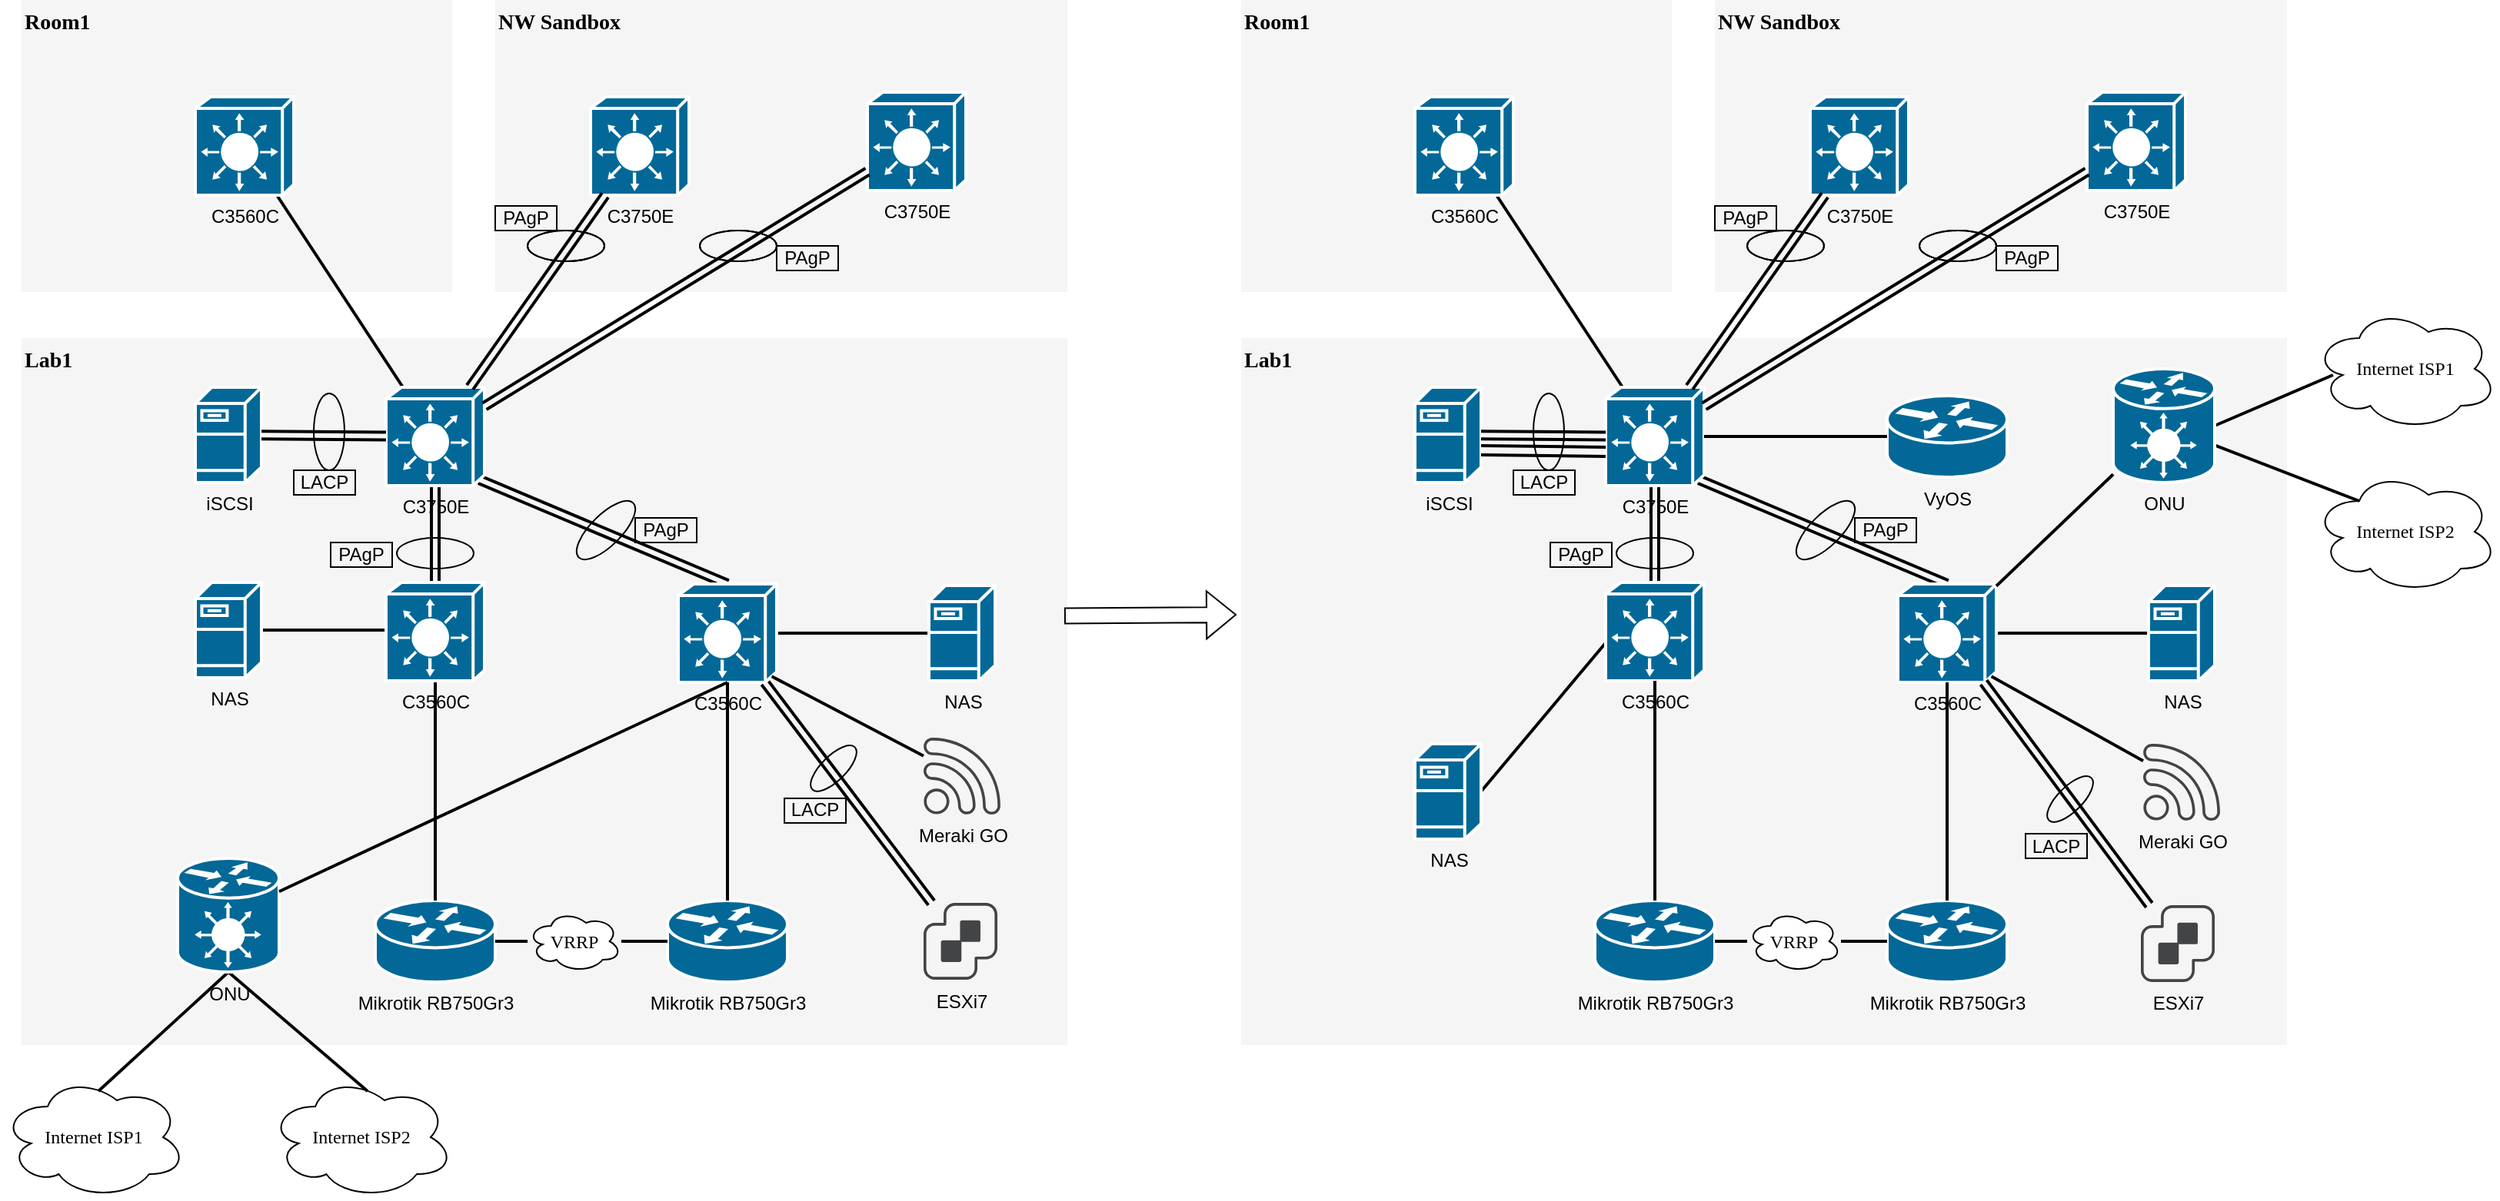 <mxfile version="24.5.4" type="github">
  <diagram name="Page-1" id="c37626ed-c26b-45fb-9056-f9ebc6bb27b6">
    <mxGraphModel dx="1613" dy="947" grid="1" gridSize="10" guides="1" tooltips="1" connect="1" arrows="1" fold="1" page="1" pageScale="1" pageWidth="1100" pageHeight="850" background="none" math="0" shadow="0">
      <root>
        <mxCell id="0" />
        <mxCell id="1" parent="0" />
        <mxCell id="PRFYFruZK7KHjC_jC7j3-17" value="NW Sandbox" style="whiteSpace=wrap;html=1;rounded=0;shadow=0;comic=0;strokeWidth=1;fontFamily=Verdana;fontSize=14;fillColor=#f5f5f5;strokeColor=none;verticalAlign=top;fontStyle=1;movable=1;resizable=1;rotatable=1;deletable=1;editable=1;locked=0;connectable=1;align=left;" parent="1" vertex="1">
          <mxGeometry x="768" y="50" width="372" height="190" as="geometry" />
        </mxCell>
        <mxCell id="PRFYFruZK7KHjC_jC7j3-15" value="Room1" style="whiteSpace=wrap;html=1;rounded=0;shadow=0;comic=0;strokeWidth=1;fontFamily=Verdana;fontSize=14;fillColor=#f5f5f5;strokeColor=none;verticalAlign=top;fontStyle=1;movable=1;resizable=1;rotatable=1;deletable=1;editable=1;locked=0;connectable=1;align=left;" parent="1" vertex="1">
          <mxGeometry x="460" y="50" width="280" height="190" as="geometry" />
        </mxCell>
        <mxCell id="1c7a67bf8fd3230f-83" value="Lab1" style="whiteSpace=wrap;html=1;rounded=0;shadow=0;comic=0;strokeWidth=1;fontFamily=Verdana;fontSize=14;fillColor=#f5f5f5;strokeColor=none;verticalAlign=top;fontStyle=1;movable=1;resizable=1;rotatable=1;deletable=1;editable=1;locked=0;connectable=1;align=left;" parent="1" vertex="1">
          <mxGeometry x="460" y="270" width="680" height="460" as="geometry" />
        </mxCell>
        <mxCell id="1c7a67bf8fd3230f-37" style="edgeStyle=none;html=1;labelBackgroundColor=none;startFill=0;endArrow=none;endFill=0;strokeWidth=2;fontFamily=Verdana;fontSize=12;shape=link;" parent="1" source="PRFYFruZK7KHjC_jC7j3-8" target="PRFYFruZK7KHjC_jC7j3-12" edge="1">
          <mxGeometry relative="1" as="geometry">
            <mxPoint x="697" y="489.394" as="sourcePoint" />
            <mxPoint x="486" y="254.902" as="targetPoint" />
          </mxGeometry>
        </mxCell>
        <mxCell id="1c7a67bf8fd3230f-50" style="edgeStyle=none;html=1;labelBackgroundColor=none;startFill=0;endArrow=none;endFill=0;strokeWidth=2;fontFamily=Verdana;fontSize=12;exitX=0.95;exitY=0.94;exitDx=0;exitDy=0;exitPerimeter=0;entryX=0.5;entryY=0;entryDx=0;entryDy=0;entryPerimeter=0;shape=link;" parent="1" source="PRFYFruZK7KHjC_jC7j3-11" target="PRFYFruZK7KHjC_jC7j3-8" edge="1">
          <mxGeometry relative="1" as="geometry">
            <mxPoint x="1022.7" y="344.995" as="sourcePoint" />
            <mxPoint x="969.998" y="407.63" as="targetPoint" />
          </mxGeometry>
        </mxCell>
        <mxCell id="1c7a67bf8fd3230f-64" style="edgeStyle=none;html=1;labelBackgroundColor=none;startFill=0;endArrow=none;endFill=0;strokeWidth=2;fontFamily=Verdana;fontSize=12;entryX=1;entryY=0.5;entryDx=0;entryDy=0;entryPerimeter=0;exitX=0.109;exitY=0.484;exitDx=0;exitDy=0;exitPerimeter=0;" parent="1" source="PRFYFruZK7KHjC_jC7j3-34" target="PRFYFruZK7KHjC_jC7j3-14" edge="1">
          <mxGeometry relative="1" as="geometry">
            <mxPoint x="697" y="462" as="sourcePoint" />
            <mxPoint x="789" y="89.997" as="targetPoint" />
          </mxGeometry>
        </mxCell>
        <mxCell id="1c7a67bf8fd3230f-65" style="edgeStyle=none;html=1;labelBackgroundColor=none;startFill=0;endArrow=none;endFill=0;strokeWidth=2;fontFamily=Verdana;fontSize=12;entryX=0.5;entryY=0.172;entryDx=0;entryDy=0;entryPerimeter=0;exitX=0.5;exitY=1;exitDx=0;exitDy=0;exitPerimeter=0;shape=link;" parent="1" source="PRFYFruZK7KHjC_jC7j3-11" target="PRFYFruZK7KHjC_jC7j3-34" edge="1">
          <mxGeometry relative="1" as="geometry">
            <mxPoint x="700" y="109.997" as="sourcePoint" />
            <mxPoint x="729" y="430" as="targetPoint" />
          </mxGeometry>
        </mxCell>
        <mxCell id="1c7a67bf8fd3230f-42" style="edgeStyle=none;html=1;labelBackgroundColor=none;startFill=0;endArrow=none;endFill=0;strokeWidth=2;fontFamily=Verdana;fontSize=12;" parent="1" source="PRFYFruZK7KHjC_jC7j3-8" target="PRFYFruZK7KHjC_jC7j3-13" edge="1">
          <mxGeometry relative="1" as="geometry">
            <mxPoint x="1070" y="210" as="sourcePoint" />
            <mxPoint x="1138" y="210" as="targetPoint" />
          </mxGeometry>
        </mxCell>
        <mxCell id="1c7a67bf8fd3230f-43" style="edgeStyle=none;html=1;labelBackgroundColor=none;startFill=0;endArrow=none;endFill=0;strokeWidth=2;fontFamily=Verdana;fontSize=12;" parent="1" source="PRFYFruZK7KHjC_jC7j3-16" target="PRFYFruZK7KHjC_jC7j3-11" edge="1">
          <mxGeometry relative="1" as="geometry">
            <mxPoint x="1230" y="190.896" as="sourcePoint" />
            <mxPoint x="1278" y="160.0" as="targetPoint" />
          </mxGeometry>
        </mxCell>
        <mxCell id="1c7a67bf8fd3230f-15" value="Internet ISP2" style="ellipse;shape=cloud;whiteSpace=wrap;html=1;rounded=0;shadow=0;comic=0;strokeWidth=1;fontFamily=Verdana;fontSize=12;" parent="1" vertex="1">
          <mxGeometry x="621" y="750" width="120" height="80" as="geometry" />
        </mxCell>
        <mxCell id="1c7a67bf8fd3230f-47" value="&lt;span style=&quot;font-family: Helvetica;&quot;&gt;Mikrotik&amp;nbsp;&lt;/span&gt;&lt;font face=&quot;Helvetica&quot;&gt;RB750Gr3&lt;/font&gt;" style="shape=mxgraph.cisco.routers.router;html=1;dashed=0;fillColor=#036897;strokeColor=#ffffff;strokeWidth=2;verticalLabelPosition=bottom;verticalAlign=top;rounded=0;shadow=0;comic=0;fontFamily=Verdana;fontSize=12;" parent="1" vertex="1">
          <mxGeometry x="690" y="636" width="78" height="53" as="geometry" />
        </mxCell>
        <mxCell id="1c7a67bf8fd3230f-52" style="edgeStyle=none;html=1;labelBackgroundColor=none;startFill=0;endArrow=none;endFill=0;strokeWidth=2;fontFamily=Verdana;fontSize=12;exitX=0.5;exitY=1;exitDx=0;exitDy=0;exitPerimeter=0;entryX=0.533;entryY=0.125;entryDx=0;entryDy=0;entryPerimeter=0;" parent="1" source="3kos_RBi09_HHNbebqQq-1" target="1c7a67bf8fd3230f-15" edge="1">
          <mxGeometry relative="1" as="geometry" />
        </mxCell>
        <mxCell id="1c7a67bf8fd3230f-48" value="&lt;span style=&quot;font-family: Helvetica;&quot;&gt;Mikrotik&amp;nbsp;&lt;/span&gt;&lt;font face=&quot;Helvetica&quot;&gt;RB750Gr3&lt;/font&gt;" style="shape=mxgraph.cisco.routers.router;html=1;dashed=0;fillColor=#036897;strokeColor=#ffffff;strokeWidth=2;verticalLabelPosition=bottom;verticalAlign=top;rounded=0;shadow=0;comic=0;fontFamily=Verdana;fontSize=12;" parent="1" vertex="1">
          <mxGeometry x="880" y="636" width="78" height="53" as="geometry" />
        </mxCell>
        <mxCell id="PRFYFruZK7KHjC_jC7j3-2" value="Internet ISP1" style="ellipse;shape=cloud;whiteSpace=wrap;html=1;rounded=0;shadow=0;comic=0;strokeWidth=1;fontFamily=Verdana;fontSize=12;" parent="1" vertex="1">
          <mxGeometry x="447" y="750" width="120" height="80" as="geometry" />
        </mxCell>
        <mxCell id="PRFYFruZK7KHjC_jC7j3-3" style="edgeStyle=none;html=1;labelBackgroundColor=none;startFill=0;endArrow=none;endFill=0;strokeWidth=2;fontFamily=Verdana;fontSize=12;exitX=0.5;exitY=1;exitDx=0;exitDy=0;exitPerimeter=0;entryX=0.525;entryY=0.125;entryDx=0;entryDy=0;entryPerimeter=0;" parent="1" source="3kos_RBi09_HHNbebqQq-1" target="PRFYFruZK7KHjC_jC7j3-2" edge="1">
          <mxGeometry relative="1" as="geometry">
            <mxPoint x="1120" y="710" as="sourcePoint" />
            <mxPoint x="1181" y="760" as="targetPoint" />
          </mxGeometry>
        </mxCell>
        <mxCell id="PRFYFruZK7KHjC_jC7j3-8" value="C3560C" style="shape=mxgraph.cisco.switches.layer_3_switch;sketch=0;html=1;pointerEvents=1;dashed=0;fillColor=#036897;strokeColor=#ffffff;strokeWidth=2;verticalLabelPosition=bottom;verticalAlign=top;align=center;outlineConnect=0;" parent="1" vertex="1">
          <mxGeometry x="887" y="430" width="64" height="64" as="geometry" />
        </mxCell>
        <mxCell id="PRFYFruZK7KHjC_jC7j3-11" value="C3750E" style="shape=mxgraph.cisco.switches.layer_3_switch;sketch=0;html=1;pointerEvents=1;dashed=0;fillColor=#036897;strokeColor=#ffffff;strokeWidth=2;verticalLabelPosition=bottom;verticalAlign=top;align=center;outlineConnect=0;" parent="1" vertex="1">
          <mxGeometry x="697" y="302" width="64" height="64" as="geometry" />
        </mxCell>
        <mxCell id="PRFYFruZK7KHjC_jC7j3-12" value="ESXi7" style="sketch=0;pointerEvents=1;shadow=0;dashed=0;html=1;strokeColor=none;fillColor=#434445;aspect=fixed;labelPosition=center;verticalLabelPosition=bottom;verticalAlign=top;align=center;outlineConnect=0;shape=mxgraph.vvd.vcenter_server;" parent="1" vertex="1">
          <mxGeometry x="1046.5" y="637.5" width="48" height="50" as="geometry" />
        </mxCell>
        <mxCell id="PRFYFruZK7KHjC_jC7j3-13" value="NAS" style="shape=mxgraph.cisco.servers.fileserver;html=1;pointerEvents=1;dashed=0;fillColor=#036897;strokeColor=#ffffff;strokeWidth=2;verticalLabelPosition=bottom;verticalAlign=top;align=center;outlineConnect=0;" parent="1" vertex="1">
          <mxGeometry x="1050" y="431" width="43" height="62" as="geometry" />
        </mxCell>
        <mxCell id="PRFYFruZK7KHjC_jC7j3-14" value="NAS" style="shape=mxgraph.cisco.servers.fileserver;html=1;pointerEvents=1;dashed=0;fillColor=#036897;strokeColor=#ffffff;strokeWidth=2;verticalLabelPosition=bottom;verticalAlign=top;align=center;outlineConnect=0;" parent="1" vertex="1">
          <mxGeometry x="573" y="429" width="43" height="62" as="geometry" />
        </mxCell>
        <mxCell id="PRFYFruZK7KHjC_jC7j3-16" value="C&lt;span style=&quot;background-color: initial;&quot;&gt;3560C&lt;/span&gt;" style="shape=mxgraph.cisco.switches.layer_3_switch;sketch=0;html=1;pointerEvents=1;dashed=0;fillColor=#036897;strokeColor=#ffffff;strokeWidth=2;verticalLabelPosition=bottom;verticalAlign=top;align=center;outlineConnect=0;" parent="1" vertex="1">
          <mxGeometry x="573" y="113" width="64" height="64" as="geometry" />
        </mxCell>
        <mxCell id="PRFYFruZK7KHjC_jC7j3-18" value="C3750E" style="shape=mxgraph.cisco.switches.layer_3_switch;sketch=0;html=1;pointerEvents=1;dashed=0;fillColor=#036897;strokeColor=#ffffff;strokeWidth=2;verticalLabelPosition=bottom;verticalAlign=top;align=center;outlineConnect=0;" parent="1" vertex="1">
          <mxGeometry x="830" y="113" width="64" height="64" as="geometry" />
        </mxCell>
        <mxCell id="PRFYFruZK7KHjC_jC7j3-19" value="C3750E" style="shape=mxgraph.cisco.switches.layer_3_switch;sketch=0;html=1;pointerEvents=1;dashed=0;fillColor=#036897;strokeColor=#ffffff;strokeWidth=2;verticalLabelPosition=bottom;verticalAlign=top;align=center;outlineConnect=0;" parent="1" vertex="1">
          <mxGeometry x="1010" y="110" width="64" height="64" as="geometry" />
        </mxCell>
        <mxCell id="PRFYFruZK7KHjC_jC7j3-21" value="iSCSI" style="shape=mxgraph.cisco.servers.fileserver;html=1;pointerEvents=1;dashed=0;fillColor=#036897;strokeColor=#ffffff;strokeWidth=2;verticalLabelPosition=bottom;verticalAlign=top;align=center;outlineConnect=0;" parent="1" vertex="1">
          <mxGeometry x="573" y="302" width="43" height="62" as="geometry" />
        </mxCell>
        <mxCell id="PRFYFruZK7KHjC_jC7j3-33" style="edgeStyle=none;html=1;labelBackgroundColor=none;startFill=0;endArrow=none;endFill=0;strokeWidth=2;fontFamily=Verdana;fontSize=12;entryX=0.5;entryY=0;entryDx=0;entryDy=0;entryPerimeter=0;" parent="1" source="PRFYFruZK7KHjC_jC7j3-34" target="1c7a67bf8fd3230f-47" edge="1">
          <mxGeometry relative="1" as="geometry">
            <mxPoint x="729" y="494" as="sourcePoint" />
            <mxPoint x="941" y="618" as="targetPoint" />
          </mxGeometry>
        </mxCell>
        <mxCell id="PRFYFruZK7KHjC_jC7j3-34" value="C3560C" style="shape=mxgraph.cisco.switches.layer_3_switch;sketch=0;html=1;pointerEvents=1;dashed=0;fillColor=#036897;strokeColor=#ffffff;strokeWidth=2;verticalLabelPosition=bottom;verticalAlign=top;align=center;outlineConnect=0;" parent="1" vertex="1">
          <mxGeometry x="697" y="429" width="64" height="64" as="geometry" />
        </mxCell>
        <mxCell id="PRFYFruZK7KHjC_jC7j3-35" style="edgeStyle=none;html=1;labelBackgroundColor=none;startFill=0;endArrow=none;endFill=0;strokeWidth=2;fontFamily=Verdana;fontSize=12;exitX=0.5;exitY=1;exitDx=0;exitDy=0;exitPerimeter=0;" parent="1" source="PRFYFruZK7KHjC_jC7j3-8" target="1c7a67bf8fd3230f-48" edge="1">
          <mxGeometry relative="1" as="geometry">
            <mxPoint x="979" y="503.5" as="sourcePoint" />
            <mxPoint x="979" y="646.5" as="targetPoint" />
          </mxGeometry>
        </mxCell>
        <mxCell id="PRFYFruZK7KHjC_jC7j3-36" style="edgeStyle=none;html=1;labelBackgroundColor=none;startFill=0;endArrow=none;endFill=0;strokeWidth=2;fontFamily=Verdana;fontSize=12;shape=link;" parent="1" source="PRFYFruZK7KHjC_jC7j3-21" target="PRFYFruZK7KHjC_jC7j3-11" edge="1">
          <mxGeometry relative="1" as="geometry">
            <mxPoint x="749" y="513" as="sourcePoint" />
            <mxPoint x="749" y="656" as="targetPoint" />
          </mxGeometry>
        </mxCell>
        <mxCell id="PRFYFruZK7KHjC_jC7j3-39" style="edgeStyle=none;html=1;labelBackgroundColor=none;startFill=0;endArrow=none;endFill=0;strokeWidth=2;fontFamily=Verdana;fontSize=12;shape=link;" parent="1" source="PRFYFruZK7KHjC_jC7j3-11" target="PRFYFruZK7KHjC_jC7j3-19" edge="1">
          <mxGeometry relative="1" as="geometry">
            <mxPoint x="910" y="250" as="sourcePoint" />
            <mxPoint x="991" y="251" as="targetPoint" />
          </mxGeometry>
        </mxCell>
        <mxCell id="PRFYFruZK7KHjC_jC7j3-52" value="" style="ellipse;whiteSpace=wrap;html=1;fillColor=none;" parent="1" vertex="1">
          <mxGeometry x="704" y="400" width="50" height="20" as="geometry" />
        </mxCell>
        <mxCell id="PRFYFruZK7KHjC_jC7j3-53" value="" style="ellipse;whiteSpace=wrap;html=1;fillColor=none;" parent="1" vertex="1">
          <mxGeometry x="901" y="200" width="50" height="20" as="geometry" />
        </mxCell>
        <mxCell id="PRFYFruZK7KHjC_jC7j3-55" value="" style="edgeStyle=none;html=1;labelBackgroundColor=none;startFill=0;endArrow=none;endFill=0;strokeWidth=2;fontFamily=Verdana;fontSize=12;shape=link;" parent="1" source="PRFYFruZK7KHjC_jC7j3-11" target="PRFYFruZK7KHjC_jC7j3-18" edge="1">
          <mxGeometry relative="1" as="geometry">
            <mxPoint x="752" y="302" as="sourcePoint" />
            <mxPoint x="807.389" y="219.644" as="targetPoint" />
          </mxGeometry>
        </mxCell>
        <mxCell id="PRFYFruZK7KHjC_jC7j3-58" value="" style="ellipse;whiteSpace=wrap;html=1;fillColor=none;direction=south;" parent="1" vertex="1">
          <mxGeometry x="650" y="306" width="20" height="50" as="geometry" />
        </mxCell>
        <mxCell id="PRFYFruZK7KHjC_jC7j3-61" value="" style="ellipse;whiteSpace=wrap;html=1;fillColor=none;" parent="1" vertex="1">
          <mxGeometry x="901" y="200" width="50" height="20" as="geometry" />
        </mxCell>
        <mxCell id="PRFYFruZK7KHjC_jC7j3-62" value="" style="ellipse;whiteSpace=wrap;html=1;fillColor=none;" parent="1" vertex="1">
          <mxGeometry x="789" y="200" width="50" height="20" as="geometry" />
        </mxCell>
        <mxCell id="PRFYFruZK7KHjC_jC7j3-65" value="" style="ellipse;whiteSpace=wrap;html=1;fillColor=none;" parent="1" vertex="1">
          <mxGeometry x="789" y="200" width="50" height="20" as="geometry" />
        </mxCell>
        <mxCell id="PRFYFruZK7KHjC_jC7j3-69" value="" style="ellipse;whiteSpace=wrap;html=1;fillColor=none;direction=south;rotation=45;" parent="1" vertex="1">
          <mxGeometry x="830" y="370" width="20" height="50" as="geometry" />
        </mxCell>
        <mxCell id="PRFYFruZK7KHjC_jC7j3-71" value="Meraki GO" style="sketch=0;pointerEvents=1;shadow=0;dashed=0;html=1;strokeColor=none;fillColor=#434445;aspect=fixed;labelPosition=center;verticalLabelPosition=bottom;verticalAlign=top;align=center;outlineConnect=0;shape=mxgraph.vvd.wi_fi;" parent="1" vertex="1">
          <mxGeometry x="1046.5" y="530" width="50" height="50" as="geometry" />
        </mxCell>
        <mxCell id="PRFYFruZK7KHjC_jC7j3-72" style="edgeStyle=none;html=1;labelBackgroundColor=none;startFill=0;endArrow=none;endFill=0;strokeWidth=2;fontFamily=Verdana;fontSize=12;exitX=0.95;exitY=0.94;exitDx=0;exitDy=0;exitPerimeter=0;" parent="1" source="PRFYFruZK7KHjC_jC7j3-8" target="PRFYFruZK7KHjC_jC7j3-71" edge="1">
          <mxGeometry relative="1" as="geometry">
            <mxPoint x="961" y="472" as="sourcePoint" />
            <mxPoint x="1060" y="472" as="targetPoint" />
          </mxGeometry>
        </mxCell>
        <mxCell id="PRFYFruZK7KHjC_jC7j3-77" value="" style="ellipse;whiteSpace=wrap;html=1;fillColor=none;direction=north;rotation=45;" parent="1" vertex="1">
          <mxGeometry x="980.005" y="530.495" width="16.01" height="39" as="geometry" />
        </mxCell>
        <mxCell id="PRFYFruZK7KHjC_jC7j3-81" value="LACP" style="rounded=0;whiteSpace=wrap;html=1;fillColor=none;" parent="1" vertex="1">
          <mxGeometry x="956.02" y="569.49" width="40" height="16" as="geometry" />
        </mxCell>
        <mxCell id="PRFYFruZK7KHjC_jC7j3-83" value="LACP" style="rounded=0;whiteSpace=wrap;html=1;fillColor=none;" parent="1" vertex="1">
          <mxGeometry x="637" y="356" width="40" height="16" as="geometry" />
        </mxCell>
        <mxCell id="PRFYFruZK7KHjC_jC7j3-84" value="PAgP" style="rounded=0;whiteSpace=wrap;html=1;fillColor=none;" parent="1" vertex="1">
          <mxGeometry x="859" y="387" width="40" height="16" as="geometry" />
        </mxCell>
        <mxCell id="PRFYFruZK7KHjC_jC7j3-85" value="PAgP" style="rounded=0;whiteSpace=wrap;html=1;fillColor=none;" parent="1" vertex="1">
          <mxGeometry x="661" y="403" width="40" height="16" as="geometry" />
        </mxCell>
        <mxCell id="PRFYFruZK7KHjC_jC7j3-86" value="PAgP" style="rounded=0;whiteSpace=wrap;html=1;fillColor=none;" parent="1" vertex="1">
          <mxGeometry x="768" y="184" width="40" height="16" as="geometry" />
        </mxCell>
        <mxCell id="PRFYFruZK7KHjC_jC7j3-87" value="PAgP" style="rounded=0;whiteSpace=wrap;html=1;fillColor=none;" parent="1" vertex="1">
          <mxGeometry x="951" y="210" width="40" height="16" as="geometry" />
        </mxCell>
        <mxCell id="PRFYFruZK7KHjC_jC7j3-147" value="" style="shape=flexArrow;endArrow=classic;html=1;rounded=0;exitX=0.997;exitY=0.393;exitDx=0;exitDy=0;exitPerimeter=0;" parent="1" source="1c7a67bf8fd3230f-83" edge="1">
          <mxGeometry width="50" height="50" relative="1" as="geometry">
            <mxPoint x="1270" y="460" as="sourcePoint" />
            <mxPoint x="1250" y="450" as="targetPoint" />
          </mxGeometry>
        </mxCell>
        <mxCell id="3kos_RBi09_HHNbebqQq-1" value="ONU" style="shape=mxgraph.cisco.hubs_and_gateways.generic_gateway;sketch=0;html=1;pointerEvents=1;dashed=0;fillColor=#036897;strokeColor=#ffffff;strokeWidth=2;verticalLabelPosition=bottom;verticalAlign=top;align=center;outlineConnect=0;" parent="1" vertex="1">
          <mxGeometry x="561.5" y="608.5" width="66" height="74" as="geometry" />
        </mxCell>
        <mxCell id="3kos_RBi09_HHNbebqQq-2" value="VRRP" style="ellipse;shape=cloud;whiteSpace=wrap;html=1;rounded=0;shadow=0;comic=0;strokeWidth=1;fontFamily=Verdana;fontSize=12;" parent="1" vertex="1">
          <mxGeometry x="789" y="642.5" width="61" height="40" as="geometry" />
        </mxCell>
        <mxCell id="3kos_RBi09_HHNbebqQq-3" style="edgeStyle=none;html=1;labelBackgroundColor=none;startFill=0;endArrow=none;endFill=0;strokeWidth=2;fontFamily=Verdana;fontSize=12;exitX=1;exitY=0.5;exitDx=0;exitDy=0;exitPerimeter=0;" parent="1" source="1c7a67bf8fd3230f-47" target="3kos_RBi09_HHNbebqQq-2" edge="1">
          <mxGeometry relative="1" as="geometry">
            <mxPoint x="820" y="720" as="sourcePoint" />
            <mxPoint x="925" y="860" as="targetPoint" />
          </mxGeometry>
        </mxCell>
        <mxCell id="3kos_RBi09_HHNbebqQq-4" style="edgeStyle=none;html=1;labelBackgroundColor=none;startFill=0;endArrow=none;endFill=0;strokeWidth=2;fontFamily=Verdana;fontSize=12;" parent="1" source="1c7a67bf8fd3230f-48" target="3kos_RBi09_HHNbebqQq-2" edge="1">
          <mxGeometry relative="1" as="geometry">
            <mxPoint x="778" y="673" as="sourcePoint" />
            <mxPoint x="799" y="673" as="targetPoint" />
          </mxGeometry>
        </mxCell>
        <mxCell id="3kos_RBi09_HHNbebqQq-5" style="edgeStyle=none;html=1;labelBackgroundColor=none;startFill=0;endArrow=none;endFill=0;strokeWidth=2;fontFamily=Verdana;fontSize=12;entryX=0.5;entryY=1;entryDx=0;entryDy=0;entryPerimeter=0;" parent="1" source="3kos_RBi09_HHNbebqQq-1" target="PRFYFruZK7KHjC_jC7j3-8" edge="1">
          <mxGeometry relative="1" as="geometry">
            <mxPoint x="610" y="730" as="sourcePoint" />
            <mxPoint x="657" y="775" as="targetPoint" />
          </mxGeometry>
        </mxCell>
        <mxCell id="3kos_RBi09_HHNbebqQq-14" value="NW Sandbox" style="whiteSpace=wrap;html=1;rounded=0;shadow=0;comic=0;strokeWidth=1;fontFamily=Verdana;fontSize=14;fillColor=#f5f5f5;strokeColor=none;verticalAlign=top;fontStyle=1;movable=1;resizable=1;rotatable=1;deletable=1;editable=1;locked=0;connectable=1;align=left;" parent="1" vertex="1">
          <mxGeometry x="1561" y="50" width="372" height="190" as="geometry" />
        </mxCell>
        <mxCell id="3kos_RBi09_HHNbebqQq-15" value="Room1" style="whiteSpace=wrap;html=1;rounded=0;shadow=0;comic=0;strokeWidth=1;fontFamily=Verdana;fontSize=14;fillColor=#f5f5f5;strokeColor=none;verticalAlign=top;fontStyle=1;movable=1;resizable=1;rotatable=1;deletable=1;editable=1;locked=0;connectable=1;align=left;" parent="1" vertex="1">
          <mxGeometry x="1253" y="50" width="280" height="190" as="geometry" />
        </mxCell>
        <mxCell id="3kos_RBi09_HHNbebqQq-16" value="Lab1" style="whiteSpace=wrap;html=1;rounded=0;shadow=0;comic=0;strokeWidth=1;fontFamily=Verdana;fontSize=14;fillColor=#f5f5f5;strokeColor=none;verticalAlign=top;fontStyle=1;movable=1;resizable=1;rotatable=1;deletable=1;editable=1;locked=0;connectable=1;align=left;" parent="1" vertex="1">
          <mxGeometry x="1253" y="270" width="680" height="460" as="geometry" />
        </mxCell>
        <mxCell id="3kos_RBi09_HHNbebqQq-19" style="edgeStyle=none;html=1;labelBackgroundColor=none;startFill=0;endArrow=none;endFill=0;strokeWidth=2;fontFamily=Verdana;fontSize=12;exitX=0.95;exitY=0.94;exitDx=0;exitDy=0;exitPerimeter=0;entryX=0.5;entryY=0;entryDx=0;entryDy=0;entryPerimeter=0;shape=link;" parent="1" source="3kos_RBi09_HHNbebqQq-31" target="3kos_RBi09_HHNbebqQq-30" edge="1">
          <mxGeometry relative="1" as="geometry">
            <mxPoint x="1815.7" y="344.995" as="sourcePoint" />
            <mxPoint x="1762.998" y="407.63" as="targetPoint" />
          </mxGeometry>
        </mxCell>
        <mxCell id="3kos_RBi09_HHNbebqQq-20" style="edgeStyle=none;html=1;labelBackgroundColor=none;startFill=0;endArrow=none;endFill=0;strokeWidth=2;fontFamily=Verdana;fontSize=12;entryX=1;entryY=0.5;entryDx=0;entryDy=0;entryPerimeter=0;exitX=0.109;exitY=0.484;exitDx=0;exitDy=0;exitPerimeter=0;" parent="1" source="3kos_RBi09_HHNbebqQq-41" target="3kos_RBi09_HHNbebqQq-34" edge="1">
          <mxGeometry relative="1" as="geometry">
            <mxPoint x="1490" y="462" as="sourcePoint" />
            <mxPoint x="1582" y="89.997" as="targetPoint" />
          </mxGeometry>
        </mxCell>
        <mxCell id="3kos_RBi09_HHNbebqQq-21" style="edgeStyle=none;html=1;labelBackgroundColor=none;startFill=0;endArrow=none;endFill=0;strokeWidth=2;fontFamily=Verdana;fontSize=12;entryX=0.5;entryY=0.172;entryDx=0;entryDy=0;entryPerimeter=0;exitX=0.5;exitY=1;exitDx=0;exitDy=0;exitPerimeter=0;shape=link;" parent="1" source="3kos_RBi09_HHNbebqQq-31" target="3kos_RBi09_HHNbebqQq-41" edge="1">
          <mxGeometry relative="1" as="geometry">
            <mxPoint x="1493" y="109.997" as="sourcePoint" />
            <mxPoint x="1522" y="430" as="targetPoint" />
          </mxGeometry>
        </mxCell>
        <mxCell id="3kos_RBi09_HHNbebqQq-22" style="edgeStyle=none;html=1;labelBackgroundColor=none;startFill=0;endArrow=none;endFill=0;strokeWidth=2;fontFamily=Verdana;fontSize=12;" parent="1" source="3kos_RBi09_HHNbebqQq-30" target="3kos_RBi09_HHNbebqQq-33" edge="1">
          <mxGeometry relative="1" as="geometry">
            <mxPoint x="1863" y="210" as="sourcePoint" />
            <mxPoint x="1931" y="210" as="targetPoint" />
          </mxGeometry>
        </mxCell>
        <mxCell id="3kos_RBi09_HHNbebqQq-23" style="edgeStyle=none;html=1;labelBackgroundColor=none;startFill=0;endArrow=none;endFill=0;strokeWidth=2;fontFamily=Verdana;fontSize=12;" parent="1" source="3kos_RBi09_HHNbebqQq-35" target="3kos_RBi09_HHNbebqQq-31" edge="1">
          <mxGeometry relative="1" as="geometry">
            <mxPoint x="2023" y="190.896" as="sourcePoint" />
            <mxPoint x="2071" y="160.0" as="targetPoint" />
          </mxGeometry>
        </mxCell>
        <mxCell id="3kos_RBi09_HHNbebqQq-24" value="Internet ISP2" style="ellipse;shape=cloud;whiteSpace=wrap;html=1;rounded=0;shadow=0;comic=0;strokeWidth=1;fontFamily=Verdana;fontSize=12;" parent="1" vertex="1">
          <mxGeometry x="1950" y="356" width="120" height="80" as="geometry" />
        </mxCell>
        <mxCell id="3kos_RBi09_HHNbebqQq-25" value="&lt;span style=&quot;font-family: Helvetica;&quot;&gt;Mik&lt;/span&gt;&lt;span style=&quot;background-color: initial; font-family: Helvetica;&quot;&gt;rotik&amp;nbsp;&lt;/span&gt;&lt;font style=&quot;background-color: initial;&quot; face=&quot;Helvetica&quot;&gt;RB750Gr3&lt;/font&gt;" style="shape=mxgraph.cisco.routers.router;html=1;dashed=0;fillColor=#036897;strokeColor=#ffffff;strokeWidth=2;verticalLabelPosition=bottom;verticalAlign=top;rounded=0;shadow=0;comic=0;fontFamily=Verdana;fontSize=12;" parent="1" vertex="1">
          <mxGeometry x="1483" y="636" width="78" height="53" as="geometry" />
        </mxCell>
        <mxCell id="3kos_RBi09_HHNbebqQq-26" style="edgeStyle=none;html=1;labelBackgroundColor=none;startFill=0;endArrow=none;endFill=0;strokeWidth=2;fontFamily=Verdana;fontSize=12;entryX=0.25;entryY=0.25;entryDx=0;entryDy=0;entryPerimeter=0;" parent="1" source="3kos_RBi09_HHNbebqQq-69" target="3kos_RBi09_HHNbebqQq-24" edge="1">
          <mxGeometry relative="1" as="geometry" />
        </mxCell>
        <mxCell id="3kos_RBi09_HHNbebqQq-27" value="&lt;span style=&quot;font-family: Helvetica;&quot;&gt;Mikrotik&amp;nbsp;&lt;/span&gt;&lt;font face=&quot;Helvetica&quot;&gt;RB750Gr3&lt;/font&gt;" style="shape=mxgraph.cisco.routers.router;html=1;dashed=0;fillColor=#036897;strokeColor=#ffffff;strokeWidth=2;verticalLabelPosition=bottom;verticalAlign=top;rounded=0;shadow=0;comic=0;fontFamily=Verdana;fontSize=12;" parent="1" vertex="1">
          <mxGeometry x="1673" y="636" width="78" height="53" as="geometry" />
        </mxCell>
        <mxCell id="3kos_RBi09_HHNbebqQq-28" value="Internet ISP1" style="ellipse;shape=cloud;whiteSpace=wrap;html=1;rounded=0;shadow=0;comic=0;strokeWidth=1;fontFamily=Verdana;fontSize=12;" parent="1" vertex="1">
          <mxGeometry x="1950" y="250" width="120" height="80" as="geometry" />
        </mxCell>
        <mxCell id="3kos_RBi09_HHNbebqQq-29" style="edgeStyle=none;html=1;labelBackgroundColor=none;startFill=0;endArrow=none;endFill=0;strokeWidth=2;fontFamily=Verdana;fontSize=12;exitX=1;exitY=0.5;exitDx=0;exitDy=0;exitPerimeter=0;entryX=0.108;entryY=0.55;entryDx=0;entryDy=0;entryPerimeter=0;" parent="1" source="3kos_RBi09_HHNbebqQq-69" target="3kos_RBi09_HHNbebqQq-28" edge="1">
          <mxGeometry relative="1" as="geometry">
            <mxPoint x="1913" y="710" as="sourcePoint" />
            <mxPoint x="1974" y="760" as="targetPoint" />
          </mxGeometry>
        </mxCell>
        <mxCell id="3kos_RBi09_HHNbebqQq-30" value="C3560C" style="shape=mxgraph.cisco.switches.layer_3_switch;sketch=0;html=1;pointerEvents=1;dashed=0;fillColor=#036897;strokeColor=#ffffff;strokeWidth=2;verticalLabelPosition=bottom;verticalAlign=top;align=center;outlineConnect=0;" parent="1" vertex="1">
          <mxGeometry x="1680" y="430" width="64" height="64" as="geometry" />
        </mxCell>
        <mxCell id="3kos_RBi09_HHNbebqQq-31" value="C3750E" style="shape=mxgraph.cisco.switches.layer_3_switch;sketch=0;html=1;pointerEvents=1;dashed=0;fillColor=#036897;strokeColor=#ffffff;strokeWidth=2;verticalLabelPosition=bottom;verticalAlign=top;align=center;outlineConnect=0;" parent="1" vertex="1">
          <mxGeometry x="1490" y="302" width="64" height="64" as="geometry" />
        </mxCell>
        <mxCell id="3kos_RBi09_HHNbebqQq-33" value="NAS" style="shape=mxgraph.cisco.servers.fileserver;html=1;pointerEvents=1;dashed=0;fillColor=#036897;strokeColor=#ffffff;strokeWidth=2;verticalLabelPosition=bottom;verticalAlign=top;align=center;outlineConnect=0;" parent="1" vertex="1">
          <mxGeometry x="1843" y="431" width="43" height="62" as="geometry" />
        </mxCell>
        <mxCell id="3kos_RBi09_HHNbebqQq-34" value="NAS" style="shape=mxgraph.cisco.servers.fileserver;html=1;pointerEvents=1;dashed=0;fillColor=#036897;strokeColor=#ffffff;strokeWidth=2;verticalLabelPosition=bottom;verticalAlign=top;align=center;outlineConnect=0;" parent="1" vertex="1">
          <mxGeometry x="1366" y="534" width="43" height="62" as="geometry" />
        </mxCell>
        <mxCell id="3kos_RBi09_HHNbebqQq-35" value="C&lt;span style=&quot;background-color: initial;&quot;&gt;3560C&lt;/span&gt;" style="shape=mxgraph.cisco.switches.layer_3_switch;sketch=0;html=1;pointerEvents=1;dashed=0;fillColor=#036897;strokeColor=#ffffff;strokeWidth=2;verticalLabelPosition=bottom;verticalAlign=top;align=center;outlineConnect=0;" parent="1" vertex="1">
          <mxGeometry x="1366" y="113" width="64" height="64" as="geometry" />
        </mxCell>
        <mxCell id="3kos_RBi09_HHNbebqQq-36" value="C3750E" style="shape=mxgraph.cisco.switches.layer_3_switch;sketch=0;html=1;pointerEvents=1;dashed=0;fillColor=#036897;strokeColor=#ffffff;strokeWidth=2;verticalLabelPosition=bottom;verticalAlign=top;align=center;outlineConnect=0;" parent="1" vertex="1">
          <mxGeometry x="1623" y="113" width="64" height="64" as="geometry" />
        </mxCell>
        <mxCell id="3kos_RBi09_HHNbebqQq-37" value="C3750E" style="shape=mxgraph.cisco.switches.layer_3_switch;sketch=0;html=1;pointerEvents=1;dashed=0;fillColor=#036897;strokeColor=#ffffff;strokeWidth=2;verticalLabelPosition=bottom;verticalAlign=top;align=center;outlineConnect=0;" parent="1" vertex="1">
          <mxGeometry x="1803" y="110" width="64" height="64" as="geometry" />
        </mxCell>
        <mxCell id="3kos_RBi09_HHNbebqQq-38" value="iSCSI" style="shape=mxgraph.cisco.servers.fileserver;html=1;pointerEvents=1;dashed=0;fillColor=#036897;strokeColor=#ffffff;strokeWidth=2;verticalLabelPosition=bottom;verticalAlign=top;align=center;outlineConnect=0;" parent="1" vertex="1">
          <mxGeometry x="1366" y="302" width="43" height="62" as="geometry" />
        </mxCell>
        <mxCell id="3kos_RBi09_HHNbebqQq-41" value="C3560C" style="shape=mxgraph.cisco.switches.layer_3_switch;sketch=0;html=1;pointerEvents=1;dashed=0;fillColor=#036897;strokeColor=#ffffff;strokeWidth=2;verticalLabelPosition=bottom;verticalAlign=top;align=center;outlineConnect=0;" parent="1" vertex="1">
          <mxGeometry x="1490" y="429" width="64" height="64" as="geometry" />
        </mxCell>
        <mxCell id="3kos_RBi09_HHNbebqQq-43" style="edgeStyle=none;html=1;labelBackgroundColor=none;startFill=0;endArrow=none;endFill=0;strokeWidth=2;fontFamily=Verdana;fontSize=12;shape=link;" parent="1" source="3kos_RBi09_HHNbebqQq-38" target="3kos_RBi09_HHNbebqQq-31" edge="1">
          <mxGeometry relative="1" as="geometry">
            <mxPoint x="1542" y="513" as="sourcePoint" />
            <mxPoint x="1542" y="656" as="targetPoint" />
          </mxGeometry>
        </mxCell>
        <mxCell id="3kos_RBi09_HHNbebqQq-45" style="edgeStyle=none;html=1;labelBackgroundColor=none;startFill=0;endArrow=none;endFill=0;strokeWidth=2;fontFamily=Verdana;fontSize=12;shape=link;" parent="1" source="3kos_RBi09_HHNbebqQq-31" target="3kos_RBi09_HHNbebqQq-37" edge="1">
          <mxGeometry relative="1" as="geometry">
            <mxPoint x="1703" y="250" as="sourcePoint" />
            <mxPoint x="1784" y="251" as="targetPoint" />
          </mxGeometry>
        </mxCell>
        <mxCell id="3kos_RBi09_HHNbebqQq-48" value="" style="ellipse;whiteSpace=wrap;html=1;fillColor=none;" parent="1" vertex="1">
          <mxGeometry x="1497" y="400" width="50" height="20" as="geometry" />
        </mxCell>
        <mxCell id="3kos_RBi09_HHNbebqQq-49" value="" style="ellipse;whiteSpace=wrap;html=1;fillColor=none;" parent="1" vertex="1">
          <mxGeometry x="1694" y="200" width="50" height="20" as="geometry" />
        </mxCell>
        <mxCell id="3kos_RBi09_HHNbebqQq-50" value="" style="edgeStyle=none;html=1;labelBackgroundColor=none;startFill=0;endArrow=none;endFill=0;strokeWidth=2;fontFamily=Verdana;fontSize=12;shape=link;" parent="1" source="3kos_RBi09_HHNbebqQq-31" target="3kos_RBi09_HHNbebqQq-36" edge="1">
          <mxGeometry relative="1" as="geometry">
            <mxPoint x="1545" y="302" as="sourcePoint" />
            <mxPoint x="1600.389" y="219.644" as="targetPoint" />
          </mxGeometry>
        </mxCell>
        <mxCell id="3kos_RBi09_HHNbebqQq-52" value="" style="ellipse;whiteSpace=wrap;html=1;fillColor=none;direction=south;" parent="1" vertex="1">
          <mxGeometry x="1443" y="306" width="20" height="50" as="geometry" />
        </mxCell>
        <mxCell id="3kos_RBi09_HHNbebqQq-53" value="" style="ellipse;whiteSpace=wrap;html=1;fillColor=none;" parent="1" vertex="1">
          <mxGeometry x="1694" y="200" width="50" height="20" as="geometry" />
        </mxCell>
        <mxCell id="3kos_RBi09_HHNbebqQq-54" value="" style="ellipse;whiteSpace=wrap;html=1;fillColor=none;" parent="1" vertex="1">
          <mxGeometry x="1582" y="200" width="50" height="20" as="geometry" />
        </mxCell>
        <mxCell id="3kos_RBi09_HHNbebqQq-55" value="" style="ellipse;whiteSpace=wrap;html=1;fillColor=none;" parent="1" vertex="1">
          <mxGeometry x="1582" y="200" width="50" height="20" as="geometry" />
        </mxCell>
        <mxCell id="3kos_RBi09_HHNbebqQq-56" value="" style="ellipse;whiteSpace=wrap;html=1;fillColor=none;direction=south;rotation=45;" parent="1" vertex="1">
          <mxGeometry x="1623" y="370" width="20" height="50" as="geometry" />
        </mxCell>
        <mxCell id="3kos_RBi09_HHNbebqQq-57" value="Meraki GO" style="sketch=0;pointerEvents=1;shadow=0;dashed=0;html=1;strokeColor=none;fillColor=#434445;aspect=fixed;labelPosition=center;verticalLabelPosition=bottom;verticalAlign=top;align=center;outlineConnect=0;shape=mxgraph.vvd.wi_fi;" parent="1" vertex="1">
          <mxGeometry x="1839.5" y="534" width="50" height="50" as="geometry" />
        </mxCell>
        <mxCell id="3kos_RBi09_HHNbebqQq-58" style="edgeStyle=none;html=1;labelBackgroundColor=none;startFill=0;endArrow=none;endFill=0;strokeWidth=2;fontFamily=Verdana;fontSize=12;exitX=0.95;exitY=0.94;exitDx=0;exitDy=0;exitPerimeter=0;" parent="1" source="3kos_RBi09_HHNbebqQq-30" target="3kos_RBi09_HHNbebqQq-57" edge="1">
          <mxGeometry relative="1" as="geometry">
            <mxPoint x="1754" y="472" as="sourcePoint" />
            <mxPoint x="1853" y="472" as="targetPoint" />
          </mxGeometry>
        </mxCell>
        <mxCell id="3kos_RBi09_HHNbebqQq-64" value="LACP" style="rounded=0;whiteSpace=wrap;html=1;fillColor=none;" parent="1" vertex="1">
          <mxGeometry x="1430" y="356" width="40" height="16" as="geometry" />
        </mxCell>
        <mxCell id="3kos_RBi09_HHNbebqQq-65" value="PAgP" style="rounded=0;whiteSpace=wrap;html=1;fillColor=none;" parent="1" vertex="1">
          <mxGeometry x="1652" y="387" width="40" height="16" as="geometry" />
        </mxCell>
        <mxCell id="3kos_RBi09_HHNbebqQq-66" value="PAgP" style="rounded=0;whiteSpace=wrap;html=1;fillColor=none;" parent="1" vertex="1">
          <mxGeometry x="1454" y="403" width="40" height="16" as="geometry" />
        </mxCell>
        <mxCell id="3kos_RBi09_HHNbebqQq-67" value="PAgP" style="rounded=0;whiteSpace=wrap;html=1;fillColor=none;" parent="1" vertex="1">
          <mxGeometry x="1561" y="184" width="40" height="16" as="geometry" />
        </mxCell>
        <mxCell id="3kos_RBi09_HHNbebqQq-68" value="PAgP" style="rounded=0;whiteSpace=wrap;html=1;fillColor=none;" parent="1" vertex="1">
          <mxGeometry x="1744" y="210" width="40" height="16" as="geometry" />
        </mxCell>
        <mxCell id="3kos_RBi09_HHNbebqQq-69" value="ONU" style="shape=mxgraph.cisco.hubs_and_gateways.generic_gateway;sketch=0;html=1;pointerEvents=1;dashed=0;fillColor=#036897;strokeColor=#ffffff;strokeWidth=2;verticalLabelPosition=bottom;verticalAlign=top;align=center;outlineConnect=0;" parent="1" vertex="1">
          <mxGeometry x="1820" y="290" width="66" height="74" as="geometry" />
        </mxCell>
        <mxCell id="3kos_RBi09_HHNbebqQq-70" value="VRRP" style="ellipse;shape=cloud;whiteSpace=wrap;html=1;rounded=0;shadow=0;comic=0;strokeWidth=1;fontFamily=Verdana;fontSize=12;" parent="1" vertex="1">
          <mxGeometry x="1582" y="642.5" width="61" height="40" as="geometry" />
        </mxCell>
        <mxCell id="3kos_RBi09_HHNbebqQq-71" style="edgeStyle=none;html=1;labelBackgroundColor=none;startFill=0;endArrow=none;endFill=0;strokeWidth=2;fontFamily=Verdana;fontSize=12;exitX=1;exitY=0.5;exitDx=0;exitDy=0;exitPerimeter=0;" parent="1" source="3kos_RBi09_HHNbebqQq-25" target="3kos_RBi09_HHNbebqQq-70" edge="1">
          <mxGeometry relative="1" as="geometry">
            <mxPoint x="1613" y="720" as="sourcePoint" />
            <mxPoint x="1718" y="860" as="targetPoint" />
          </mxGeometry>
        </mxCell>
        <mxCell id="3kos_RBi09_HHNbebqQq-72" style="edgeStyle=none;html=1;labelBackgroundColor=none;startFill=0;endArrow=none;endFill=0;strokeWidth=2;fontFamily=Verdana;fontSize=12;" parent="1" source="3kos_RBi09_HHNbebqQq-27" target="3kos_RBi09_HHNbebqQq-70" edge="1">
          <mxGeometry relative="1" as="geometry">
            <mxPoint x="1571" y="673" as="sourcePoint" />
            <mxPoint x="1592" y="673" as="targetPoint" />
          </mxGeometry>
        </mxCell>
        <mxCell id="3kos_RBi09_HHNbebqQq-73" style="edgeStyle=none;html=1;labelBackgroundColor=none;startFill=0;endArrow=none;endFill=0;strokeWidth=2;fontFamily=Verdana;fontSize=12;" parent="1" source="3kos_RBi09_HHNbebqQq-69" target="3kos_RBi09_HHNbebqQq-30" edge="1">
          <mxGeometry relative="1" as="geometry">
            <mxPoint x="1403" y="730" as="sourcePoint" />
            <mxPoint x="1450" y="775" as="targetPoint" />
          </mxGeometry>
        </mxCell>
        <mxCell id="tAvZxtauLd1dedildvcf-1" value="ESXi7" style="sketch=0;pointerEvents=1;shadow=0;dashed=0;html=1;strokeColor=none;fillColor=#434445;aspect=fixed;labelPosition=center;verticalLabelPosition=bottom;verticalAlign=top;align=center;outlineConnect=0;shape=mxgraph.vvd.vcenter_server;" parent="1" vertex="1">
          <mxGeometry x="1838" y="639" width="48" height="50" as="geometry" />
        </mxCell>
        <mxCell id="tAvZxtauLd1dedildvcf-2" style="edgeStyle=none;html=1;labelBackgroundColor=none;startFill=0;endArrow=none;endFill=0;strokeWidth=2;fontFamily=Verdana;fontSize=12;shape=link;" parent="1" source="3kos_RBi09_HHNbebqQq-30" target="tAvZxtauLd1dedildvcf-1" edge="1">
          <mxGeometry relative="1" as="geometry">
            <mxPoint x="1734" y="498" as="sourcePoint" />
            <mxPoint x="1843" y="642" as="targetPoint" />
          </mxGeometry>
        </mxCell>
        <mxCell id="tAvZxtauLd1dedildvcf-3" value="" style="ellipse;whiteSpace=wrap;html=1;fillColor=none;direction=north;rotation=45;" parent="1" vertex="1">
          <mxGeometry x="1783.995" y="550.495" width="16.01" height="39" as="geometry" />
        </mxCell>
        <mxCell id="tAvZxtauLd1dedildvcf-4" value="LACP" style="rounded=0;whiteSpace=wrap;html=1;fillColor=none;" parent="1" vertex="1">
          <mxGeometry x="1763" y="592.5" width="40" height="16" as="geometry" />
        </mxCell>
        <mxCell id="tAvZxtauLd1dedildvcf-5" style="edgeStyle=orthogonalEdgeStyle;rounded=0;orthogonalLoop=1;jettySize=auto;html=1;exitX=0.5;exitY=1;exitDx=0;exitDy=0;exitPerimeter=0;" parent="1" source="3kos_RBi09_HHNbebqQq-69" target="3kos_RBi09_HHNbebqQq-69" edge="1">
          <mxGeometry relative="1" as="geometry" />
        </mxCell>
        <mxCell id="tAvZxtauLd1dedildvcf-6" value="&lt;font face=&quot;Helvetica&quot;&gt;VyOS&lt;/font&gt;" style="shape=mxgraph.cisco.routers.router;html=1;dashed=0;fillColor=#036897;strokeColor=#ffffff;strokeWidth=2;verticalLabelPosition=bottom;verticalAlign=top;rounded=0;shadow=0;comic=0;fontFamily=Verdana;fontSize=12;" parent="1" vertex="1">
          <mxGeometry x="1673" y="307.5" width="78" height="53" as="geometry" />
        </mxCell>
        <mxCell id="tAvZxtauLd1dedildvcf-7" style="edgeStyle=none;html=1;labelBackgroundColor=none;startFill=0;endArrow=none;endFill=0;strokeWidth=2;fontFamily=Verdana;fontSize=12;entryX=0.5;entryY=0;entryDx=0;entryDy=0;entryPerimeter=0;" parent="1" source="3kos_RBi09_HHNbebqQq-41" target="3kos_RBi09_HHNbebqQq-25" edge="1">
          <mxGeometry relative="1" as="geometry">
            <mxPoint x="1470" y="510" as="sourcePoint" />
            <mxPoint x="1470" y="652" as="targetPoint" />
          </mxGeometry>
        </mxCell>
        <mxCell id="tAvZxtauLd1dedildvcf-8" style="edgeStyle=none;html=1;labelBackgroundColor=none;startFill=0;endArrow=none;endFill=0;strokeWidth=2;fontFamily=Verdana;fontSize=12;exitX=0.5;exitY=0;exitDx=0;exitDy=0;exitPerimeter=0;entryX=0.5;entryY=1;entryDx=0;entryDy=0;entryPerimeter=0;" parent="1" source="3kos_RBi09_HHNbebqQq-27" target="3kos_RBi09_HHNbebqQq-30" edge="1">
          <mxGeometry relative="1" as="geometry">
            <mxPoint x="1622" y="478.99" as="sourcePoint" />
            <mxPoint x="1622" y="620.99" as="targetPoint" />
          </mxGeometry>
        </mxCell>
        <mxCell id="tAvZxtauLd1dedildvcf-9" style="edgeStyle=none;html=1;labelBackgroundColor=none;startFill=0;endArrow=none;endFill=0;strokeWidth=2;fontFamily=Verdana;fontSize=12;entryX=0;entryY=0.5;entryDx=0;entryDy=0;entryPerimeter=0;" parent="1" source="3kos_RBi09_HHNbebqQq-31" target="tAvZxtauLd1dedildvcf-6" edge="1">
          <mxGeometry relative="1" as="geometry">
            <mxPoint x="1532" y="503" as="sourcePoint" />
            <mxPoint x="1532" y="646" as="targetPoint" />
          </mxGeometry>
        </mxCell>
        <mxCell id="givSgrLIYCEDueIq_gDW-2" style="edgeStyle=none;html=1;labelBackgroundColor=none;startFill=0;endArrow=none;endFill=0;strokeWidth=2;fontFamily=Verdana;fontSize=12;shape=link;width=-7;" edge="1" parent="1">
          <mxGeometry relative="1" as="geometry">
            <mxPoint x="1409" y="343" as="sourcePoint" />
            <mxPoint x="1490" y="344" as="targetPoint" />
          </mxGeometry>
        </mxCell>
      </root>
    </mxGraphModel>
  </diagram>
</mxfile>
